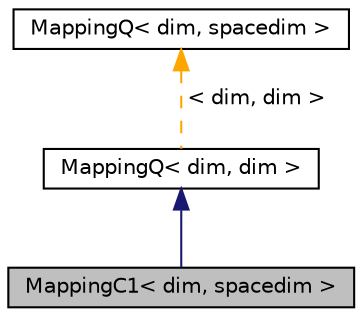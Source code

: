 digraph "MappingC1&lt; dim, spacedim &gt;"
{
 // LATEX_PDF_SIZE
  edge [fontname="Helvetica",fontsize="10",labelfontname="Helvetica",labelfontsize="10"];
  node [fontname="Helvetica",fontsize="10",shape=record];
  Node1 [label="MappingC1\< dim, spacedim \>",height=0.2,width=0.4,color="black", fillcolor="grey75", style="filled", fontcolor="black",tooltip=" "];
  Node2 -> Node1 [dir="back",color="midnightblue",fontsize="10",style="solid",fontname="Helvetica"];
  Node2 [label="MappingQ\< dim, dim \>",height=0.2,width=0.4,color="black", fillcolor="white", style="filled",URL="$classMappingQ.html",tooltip=" "];
  Node3 -> Node2 [dir="back",color="orange",fontsize="10",style="dashed",label=" \< dim, dim \>" ,fontname="Helvetica"];
  Node3 [label="MappingQ\< dim, spacedim \>",height=0.2,width=0.4,color="black", fillcolor="white", style="filled",URL="$classMappingQ.html",tooltip=" "];
}

